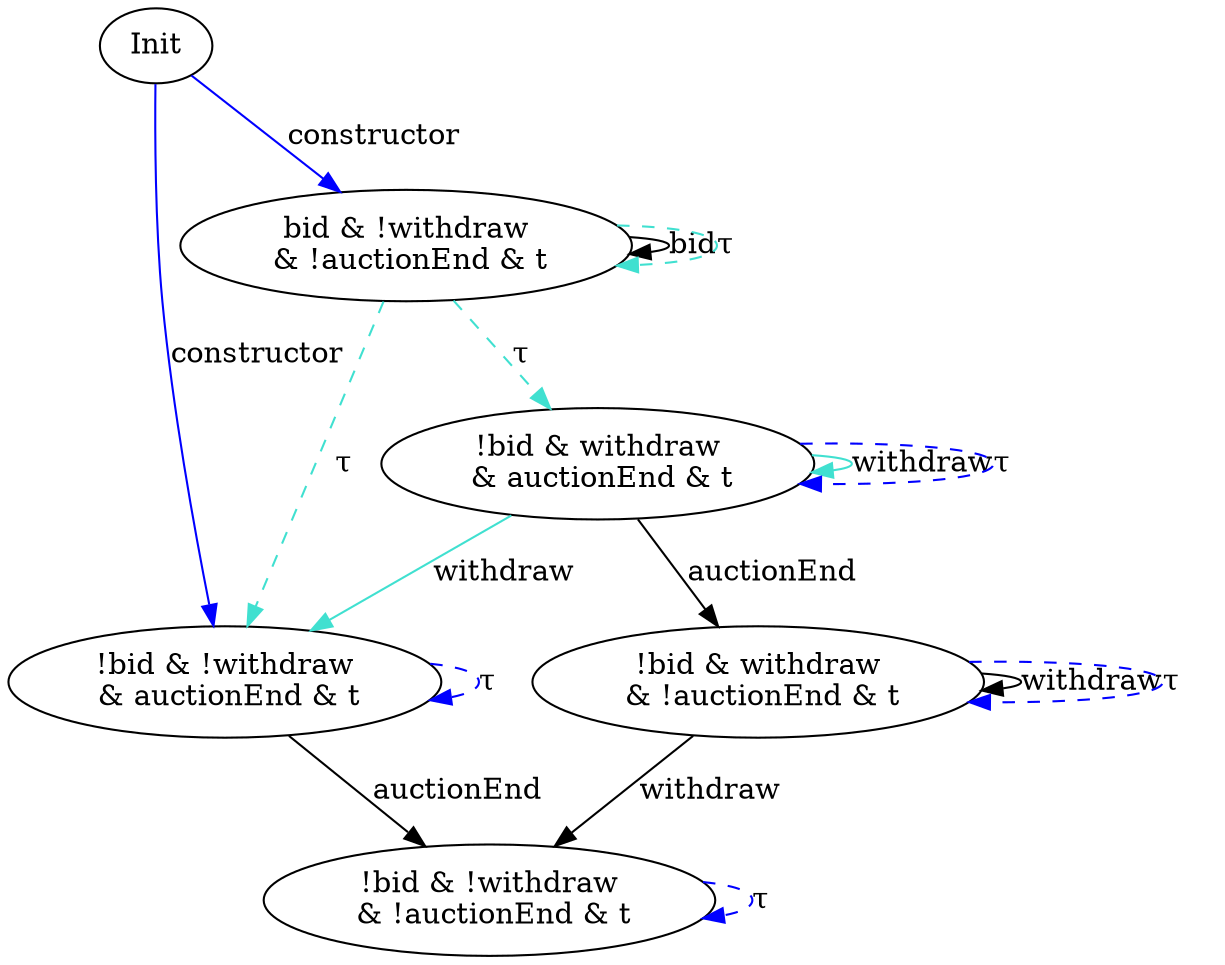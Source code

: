digraph {
S00 [label="Init"]
S02 [label="!bid & withdraw\n & auctionEnd & t\n"]
S06 [label="!bid & !withdraw\n & auctionEnd & t\n"]
S07 [label="!bid & withdraw\n & !auctionEnd & t\n"]
S09 [label="bid & !withdraw\n & !auctionEnd & t\n"]
S12 [label="!bid & !withdraw\n & !auctionEnd & t\n"]

S06->S12 [label="auctionEnd", style="", color="black"]
S02->S02 [label="withdraw", style="", color="turquoise"]
S09->S06 [label="τ", style="dashed", color="turquoise"]
S02->S07 [label="auctionEnd", style="", color="black"]
S07->S07 [label="withdraw", style="", color="black"]
S12->S12 [label="τ", style="dashed", color="blue"]
S09->S09 [label="bid", style="", color="black"]
S06->S06 [label="τ", style="dashed", color="blue"]
S07->S12 [label="withdraw", style="", color="black"]
S09->S02 [label="τ", style="dashed", color="turquoise"]
S02->S02 [label="τ", style="dashed", color="blue"]
S07->S07 [label="τ", style="dashed", color="blue"]
S00->S09 [label="constructor", style="", color="blue"]
S09->S09 [label="τ", style="dashed", color="turquoise"]
S00->S06 [label="constructor", style="", color="blue"]
S02->S06 [label="withdraw", style="", color="turquoise"]
}